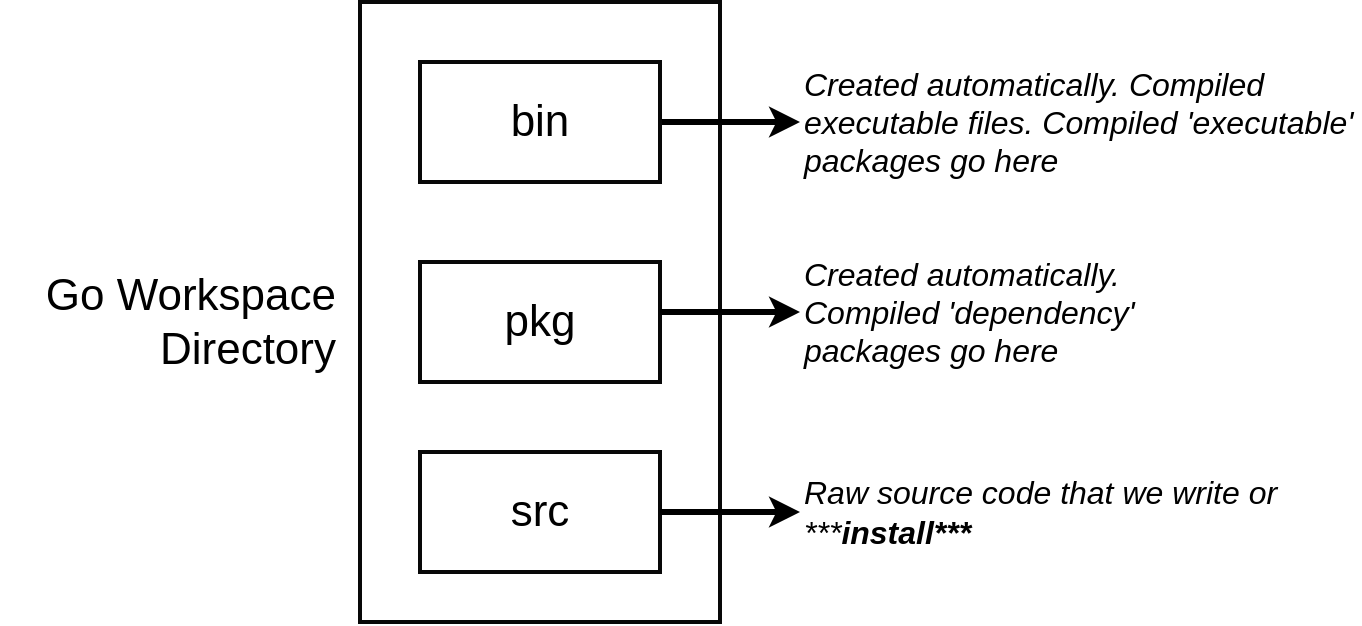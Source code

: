 <mxfile version="14.7.4" type="embed" pages="7"><diagram id="3233c1b6-2c7b-88a1-73f8-70aa1d5a9877" name="002 - workspace"><mxGraphModel dx="900" dy="727" grid="1" gridSize="10" guides="1" tooltips="1" connect="1" arrows="1" fold="1" page="1" pageScale="1" pageWidth="1100" pageHeight="850" background="#ffffff" math="0" shadow="0"><root><mxCell id="0"/><mxCell id="1" parent="0"/><mxCell id="2" value="" style="rounded=0;whiteSpace=wrap;html=1;shadow=0;labelBackgroundColor=none;strokeColor=#080808;strokeWidth=2;fillColor=#ffffff;fontSize=22;fontColor=#000000;align=center;" parent="1" vertex="1"><mxGeometry x="390" y="170" width="180" height="310" as="geometry"/></mxCell><mxCell id="3" value="Go Workspace Directory" style="text;html=1;strokeColor=none;fillColor=none;align=right;verticalAlign=middle;whiteSpace=wrap;rounded=0;shadow=0;labelBackgroundColor=none;fontSize=22;fontColor=#000000;" parent="1" vertex="1"><mxGeometry x="210" y="290" width="170" height="80" as="geometry"/></mxCell><mxCell id="4" style="edgeStyle=orthogonalEdgeStyle;rounded=0;html=1;exitX=1;exitY=0.5;startArrow=none;startFill=0;endArrow=classic;endFill=1;jettySize=auto;orthogonalLoop=1;strokeColor=#000000;strokeWidth=3;fontSize=22;fontColor=#000000;" parent="1" source="5" edge="1"><mxGeometry relative="1" as="geometry"><mxPoint x="610" y="230" as="targetPoint"/></mxGeometry></mxCell><mxCell id="5" value="bin" style="rounded=0;whiteSpace=wrap;html=1;shadow=0;labelBackgroundColor=none;strokeColor=#080808;strokeWidth=2;fillColor=#ffffff;fontSize=22;fontColor=#000000;align=center;" parent="1" vertex="1"><mxGeometry x="420" y="200" width="120" height="60" as="geometry"/></mxCell><mxCell id="6" value="pkg" style="rounded=0;whiteSpace=wrap;html=1;shadow=0;labelBackgroundColor=none;strokeColor=#080808;strokeWidth=2;fillColor=#ffffff;fontSize=22;fontColor=#000000;align=center;" parent="1" vertex="1"><mxGeometry x="420" y="300" width="120" height="60" as="geometry"/></mxCell><mxCell id="7" value="src" style="rounded=0;whiteSpace=wrap;html=1;shadow=0;labelBackgroundColor=none;strokeColor=#080808;strokeWidth=2;fillColor=#ffffff;fontSize=22;fontColor=#000000;align=center;" parent="1" vertex="1"><mxGeometry x="420" y="395" width="120" height="60" as="geometry"/></mxCell><mxCell id="8" value="Created automatically. Compiled executable files. Compiled 'executable' packages go here" style="text;html=1;strokeColor=none;fillColor=none;align=left;verticalAlign=middle;whiteSpace=wrap;rounded=0;shadow=0;labelBackgroundColor=none;fontSize=16;fontColor=#000000;fontStyle=2" parent="1" vertex="1"><mxGeometry x="610" y="190" width="280" height="80" as="geometry"/></mxCell><mxCell id="9" style="edgeStyle=orthogonalEdgeStyle;rounded=0;html=1;exitX=1;exitY=0.5;startArrow=none;startFill=0;endArrow=classic;endFill=1;jettySize=auto;orthogonalLoop=1;strokeColor=#000000;strokeWidth=3;fontSize=22;fontColor=#000000;" parent="1" edge="1"><mxGeometry relative="1" as="geometry"><mxPoint x="610" y="325" as="targetPoint"/><mxPoint x="540" y="325" as="sourcePoint"/></mxGeometry></mxCell><mxCell id="10" value="&lt;div&gt;Created automatically.&amp;nbsp;&lt;br&gt;&lt;/div&gt;Compiled 'dependency' packages go here" style="text;html=1;strokeColor=none;fillColor=none;align=left;verticalAlign=middle;whiteSpace=wrap;rounded=0;shadow=0;labelBackgroundColor=none;fontSize=16;fontColor=#000000;fontStyle=2" parent="1" vertex="1"><mxGeometry x="610" y="285" width="230" height="80" as="geometry"/></mxCell><mxCell id="11" style="edgeStyle=orthogonalEdgeStyle;rounded=0;html=1;exitX=1;exitY=0.5;startArrow=none;startFill=0;endArrow=classic;endFill=1;jettySize=auto;orthogonalLoop=1;strokeColor=#000000;strokeWidth=3;fontSize=22;fontColor=#000000;" parent="1" edge="1"><mxGeometry relative="1" as="geometry"><mxPoint x="610" y="425" as="targetPoint"/><mxPoint x="540" y="425" as="sourcePoint"/></mxGeometry></mxCell><mxCell id="12" value="Raw source code that we write or ***&lt;b&gt;install***&lt;/b&gt;" style="text;html=1;strokeColor=none;fillColor=none;align=left;verticalAlign=middle;whiteSpace=wrap;rounded=0;shadow=0;labelBackgroundColor=none;fontSize=16;fontColor=#000000;fontStyle=2" parent="1" vertex="1"><mxGeometry x="610" y="385" width="250" height="80" as="geometry"/></mxCell></root></mxGraphModel></diagram><diagram id="e0d3f1eb-597a-f011-8c1a-7b8f0dff4c7a" name="003 - osx gopath"><mxGraphModel dx="900" dy="727" grid="1" gridSize="10" guides="1" tooltips="1" connect="1" arrows="1" fold="1" page="1" pageScale="1" pageWidth="1100" pageHeight="850" background="#ffffff" math="0" shadow="0"><root><mxCell id="0"/><mxCell id="1" parent="0"/><mxCell id="2" value="~" style="rounded=0;whiteSpace=wrap;html=1;shadow=0;labelBackgroundColor=none;strokeColor=#080808;strokeWidth=2;fillColor=#ffffff;fontSize=42;fontColor=#000000;align=center;" parent="1" vertex="1"><mxGeometry x="320" y="110" width="120" height="60" as="geometry"/></mxCell><mxCell id="3" value="/" style="rounded=0;whiteSpace=wrap;html=1;shadow=0;labelBackgroundColor=none;strokeColor=#080808;strokeWidth=2;fillColor=#ffffff;fontSize=42;fontColor=#000000;align=center;" parent="1" vertex="1"><mxGeometry x="440" y="110" width="120" height="60" as="geometry"/></mxCell><mxCell id="4" value="go" style="rounded=0;whiteSpace=wrap;html=1;shadow=0;labelBackgroundColor=none;strokeColor=#080808;strokeWidth=2;fillColor=#ffffff;fontSize=42;fontColor=#000000;align=center;" parent="1" vertex="1"><mxGeometry x="560" y="110" width="120" height="60" as="geometry"/></mxCell><mxCell id="5" value="Tilde character. Shortcut to 'home' directory" style="text;html=1;strokeColor=none;fillColor=none;align=center;verticalAlign=middle;whiteSpace=wrap;rounded=0;shadow=0;labelBackgroundColor=none;fontSize=22;fontColor=#000000;" parent="1" vertex="1"><mxGeometry x="290" y="180" width="180" height="80" as="geometry"/></mxCell><mxCell id="6" value="On OSX, 'home' directory is usually '/Users/&amp;lt;username&amp;gt;'" style="text;html=1;strokeColor=none;fillColor=none;align=center;verticalAlign=middle;whiteSpace=wrap;rounded=0;shadow=0;labelBackgroundColor=none;fontSize=22;fontColor=#000000;fontStyle=2" parent="1" vertex="1"><mxGeometry x="330" y="300" width="330" height="80" as="geometry"/></mxCell></root></mxGraphModel></diagram><diagram id="cf2ae626-d158-5503-dd6c-eddec5f960ac" name="004 - src folder"><mxGraphModel dx="1030" dy="509" grid="1" gridSize="10" guides="1" tooltips="1" connect="1" arrows="1" fold="1" page="1" pageScale="1" pageWidth="1100" pageHeight="850" background="#ffffff" math="0" shadow="0"><root><mxCell id="0"/><mxCell id="1" parent="0"/><mxCell id="2" value="src" style="rounded=0;whiteSpace=wrap;html=1;shadow=0;labelBackgroundColor=none;strokeColor=#080808;strokeWidth=2;fillColor=#ffffff;fontSize=32;fontColor=#000000;align=center;" parent="1" vertex="1"><mxGeometry x="140" y="220" width="120" height="530" as="geometry"/></mxCell><mxCell id="3" value="github.com" style="rounded=0;whiteSpace=wrap;html=1;shadow=0;labelBackgroundColor=none;strokeColor=#080808;strokeWidth=2;fillColor=#ffffff;fontSize=32;fontColor=#000000;align=center;" parent="1" vertex="1"><mxGeometry x="260" y="220" width="220" height="350" as="geometry"/></mxCell><mxCell id="4" value="bitbucket.com" style="rounded=0;whiteSpace=wrap;html=1;shadow=0;labelBackgroundColor=none;strokeColor=#080808;strokeWidth=2;fillColor=#ffffff;fontSize=32;fontColor=#000000;align=center;" parent="1" vertex="1"><mxGeometry x="260" y="570" width="220" height="180" as="geometry"/></mxCell><mxCell id="5" value="stephengrider" style="rounded=0;whiteSpace=wrap;html=1;shadow=0;labelBackgroundColor=none;strokeColor=#080808;strokeWidth=2;fillColor=#ffffff;fontSize=32;fontColor=#000000;align=center;" parent="1" vertex="1"><mxGeometry x="480" y="220" width="250" height="170" as="geometry"/></mxCell><mxCell id="6" value="tim82" style="rounded=0;whiteSpace=wrap;html=1;shadow=0;labelBackgroundColor=none;strokeColor=#080808;strokeWidth=2;fillColor=#ffffff;fontSize=32;fontColor=#000000;align=center;" parent="1" vertex="1"><mxGeometry x="480" y="390" width="250" height="90" as="geometry"/></mxCell><mxCell id="7" value="otherGithubUser" style="rounded=0;whiteSpace=wrap;html=1;shadow=0;labelBackgroundColor=none;strokeColor=#080808;strokeWidth=2;fillColor=#ffffff;fontSize=32;fontColor=#000000;align=center;" parent="1" vertex="1"><mxGeometry x="480" y="480" width="250" height="90" as="geometry"/></mxCell><mxCell id="8" value="parsemystring" style="rounded=0;whiteSpace=wrap;html=1;shadow=0;labelBackgroundColor=none;strokeColor=#080808;strokeWidth=2;fillColor=#ffffff;fontSize=32;fontColor=#000000;align=center;" parent="1" vertex="1"><mxGeometry x="730" y="435" width="230" height="45" as="geometry"/></mxCell><mxCell id="9" value="pet_project" style="rounded=0;whiteSpace=wrap;html=1;shadow=0;labelBackgroundColor=none;strokeColor=#080808;strokeWidth=2;fillColor=#ffffff;fontSize=32;fontColor=#000000;align=center;" parent="1" vertex="1"><mxGeometry x="730" y="390" width="230" height="45" as="geometry"/></mxCell><mxCell id="10" value="other_project" style="rounded=0;whiteSpace=wrap;html=1;shadow=0;labelBackgroundColor=none;strokeColor=#080808;strokeWidth=2;fillColor=#ffffff;fontSize=32;fontColor=#000000;align=center;" parent="1" vertex="1"><mxGeometry x="730" y="525" width="230" height="45" as="geometry"/></mxCell><mxCell id="11" value="math_lib" style="rounded=0;whiteSpace=wrap;html=1;shadow=0;labelBackgroundColor=none;strokeColor=#080808;strokeWidth=2;fillColor=#ffffff;fontSize=32;fontColor=#000000;align=center;" parent="1" vertex="1"><mxGeometry x="730" y="480" width="230" height="45" as="geometry"/></mxCell><mxCell id="12" value="alexban" style="rounded=0;whiteSpace=wrap;html=1;shadow=0;labelBackgroundColor=none;strokeColor=#080808;strokeWidth=2;fillColor=#ffffff;fontSize=32;fontColor=#000000;align=center;" parent="1" vertex="1"><mxGeometry x="480" y="570" width="250" height="90" as="geometry"/></mxCell><mxCell id="13" value="paintlib" style="rounded=0;whiteSpace=wrap;html=1;shadow=0;labelBackgroundColor=none;strokeColor=#080808;strokeWidth=2;fillColor=#ffffff;fontSize=32;fontColor=#000000;align=center;" parent="1" vertex="1"><mxGeometry x="730" y="570" width="230" height="45" as="geometry"/></mxCell><mxCell id="14" value="myproject1" style="rounded=0;whiteSpace=wrap;html=1;shadow=0;labelBackgroundColor=none;strokeColor=#080808;strokeWidth=2;fillColor=#ffffff;fontSize=32;fontColor=#000000;align=center;" parent="1" vertex="1"><mxGeometry x="730" y="220" width="230" height="45" as="geometry"/></mxCell><mxCell id="15" value="myproject2" style="rounded=0;whiteSpace=wrap;html=1;shadow=0;labelBackgroundColor=none;strokeColor=#080808;strokeWidth=2;fillColor=#ffffff;fontSize=32;fontColor=#000000;align=center;" parent="1" vertex="1"><mxGeometry x="730" y="265" width="230" height="45" as="geometry"/></mxCell><mxCell id="16" value="root folder" style="text;html=1;strokeColor=none;fillColor=none;align=center;verticalAlign=middle;whiteSpace=wrap;rounded=0;shadow=0;labelBackgroundColor=none;fontSize=32;fontColor=#000000;" parent="1" vertex="1"><mxGeometry x="165" y="160" width="70" height="40" as="geometry"/></mxCell><mxCell id="17" value="provider folder" style="text;html=1;strokeColor=none;fillColor=none;align=center;verticalAlign=middle;whiteSpace=wrap;rounded=0;shadow=0;labelBackgroundColor=none;fontSize=32;fontColor=#000000;" parent="1" vertex="1"><mxGeometry x="335" y="160" width="70" height="40" as="geometry"/></mxCell><mxCell id="18" value="username on that service" style="text;html=1;strokeColor=none;fillColor=none;align=center;verticalAlign=middle;whiteSpace=wrap;rounded=0;shadow=0;labelBackgroundColor=none;fontSize=32;fontColor=#000000;" parent="1" vertex="1"><mxGeometry x="505" y="160" width="200" height="40" as="geometry"/></mxCell><mxCell id="19" value="package name" style="text;html=1;strokeColor=none;fillColor=none;align=center;verticalAlign=middle;whiteSpace=wrap;rounded=0;shadow=0;labelBackgroundColor=none;fontSize=32;fontColor=#000000;" parent="1" vertex="1"><mxGeometry x="745" y="160" width="200" height="40" as="geometry"/></mxCell></root></mxGraphModel></diagram><diagram id="e6b4782c-70b7-8ed8-7c85-af7c12f20c14" name="005 - src structure"><mxGraphModel dx="1030" dy="509" grid="1" gridSize="10" guides="1" tooltips="1" connect="1" arrows="1" fold="1" page="1" pageScale="1" pageWidth="1100" pageHeight="850" background="#ffffff" math="0" shadow="0"><root><mxCell id="0"/><mxCell id="1" parent="0"/><mxCell id="2" style="edgeStyle=orthogonalEdgeStyle;rounded=0;html=1;exitX=0.5;exitY=1;startArrow=none;startFill=0;endArrow=classic;endFill=1;jettySize=auto;orthogonalLoop=1;strokeColor=#000000;strokeWidth=3;fontSize=32;fontColor=#000000;" parent="1" source="3" edge="1"><mxGeometry relative="1" as="geometry"><mxPoint x="250" y="340" as="targetPoint"/></mxGeometry></mxCell><mxCell id="3" value="go" style="rounded=0;whiteSpace=wrap;html=1;shadow=0;labelBackgroundColor=none;strokeColor=#080808;strokeWidth=2;fillColor=#ffffff;fontSize=32;fontColor=#000000;align=center;" parent="1" vertex="1"><mxGeometry x="90" y="200" width="120" height="60" as="geometry"/></mxCell><mxCell id="4" style="edgeStyle=orthogonalEdgeStyle;rounded=0;html=1;exitX=0.5;exitY=1;startArrow=none;startFill=0;endArrow=classic;endFill=1;jettySize=auto;orthogonalLoop=1;strokeColor=#000000;strokeWidth=3;fontSize=32;fontColor=#000000;" parent="1" source="5" edge="1"><mxGeometry relative="1" as="geometry"><mxPoint x="310" y="340" as="targetPoint"/></mxGeometry></mxCell><mxCell id="5" value="src" style="rounded=0;whiteSpace=wrap;html=1;shadow=0;labelBackgroundColor=none;strokeColor=#080808;strokeWidth=2;fillColor=#ffffff;fontSize=32;fontColor=#000000;align=center;" parent="1" vertex="1"><mxGeometry x="210" y="200" width="120" height="60" as="geometry"/></mxCell><mxCell id="6" style="edgeStyle=orthogonalEdgeStyle;rounded=0;html=1;exitX=0.5;exitY=1;startArrow=none;startFill=0;endArrow=classic;endFill=1;jettySize=auto;orthogonalLoop=1;strokeColor=#000000;strokeWidth=3;fontSize=32;fontColor=#000000;" parent="1" source="7" edge="1"><mxGeometry relative="1" as="geometry"><mxPoint x="420" y="340" as="targetPoint"/></mxGeometry></mxCell><mxCell id="7" value="&amp;lt;provider&amp;gt;" style="rounded=0;whiteSpace=wrap;html=1;shadow=0;labelBackgroundColor=none;strokeColor=#080808;strokeWidth=2;fillColor=#ffffff;fontSize=32;fontColor=#000000;align=center;" parent="1" vertex="1"><mxGeometry x="330" y="200" width="180" height="60" as="geometry"/></mxCell><mxCell id="8" style="edgeStyle=orthogonalEdgeStyle;rounded=0;html=1;exitX=0.5;exitY=1;startArrow=none;startFill=0;endArrow=classic;endFill=1;jettySize=auto;orthogonalLoop=1;strokeColor=#000000;strokeWidth=3;fontSize=32;fontColor=#000000;" parent="1" source="9" edge="1"><mxGeometry relative="1" as="geometry"><mxPoint x="560" y="340" as="targetPoint"/></mxGeometry></mxCell><mxCell id="9" value="&amp;lt;username&amp;gt;" style="rounded=0;whiteSpace=wrap;html=1;shadow=0;labelBackgroundColor=none;strokeColor=#080808;strokeWidth=2;fillColor=#ffffff;fontSize=32;fontColor=#000000;align=center;" parent="1" vertex="1"><mxGeometry x="510" y="200" width="190" height="60" as="geometry"/></mxCell><mxCell id="10" style="edgeStyle=orthogonalEdgeStyle;rounded=0;html=1;exitX=0.5;exitY=1;startArrow=none;startFill=0;endArrow=classic;endFill=1;jettySize=auto;orthogonalLoop=1;strokeColor=#000000;strokeWidth=3;fontSize=32;fontColor=#000000;" parent="1" source="11" target="12" edge="1"><mxGeometry relative="1" as="geometry"><mxPoint x="660" y="330" as="targetPoint"/><Array as="points"><mxPoint x="840" y="300"/><mxPoint x="660" y="300"/></Array></mxGeometry></mxCell><mxCell id="11" value="&amp;lt;package name&amp;gt;" style="rounded=0;whiteSpace=wrap;html=1;shadow=0;labelBackgroundColor=none;strokeColor=#080808;strokeWidth=2;fillColor=#ffffff;fontSize=32;fontColor=#000000;align=center;" parent="1" vertex="1"><mxGeometry x="700" y="200" width="280" height="60" as="geometry"/></mxCell><mxCell id="12" value="/go/src/github.com/astaxie/beego" style="text;html=1;strokeColor=none;fillColor=none;align=center;verticalAlign=middle;whiteSpace=wrap;rounded=0;shadow=0;labelBackgroundColor=none;fontSize=32;fontColor=#000000;" parent="1" vertex="1"><mxGeometry x="150" y="350" width="630" height="20" as="geometry"/></mxCell></root></mxGraphModel></diagram><diagram id="5e955d71-f342-d6b8-284a-2bd92bf3c119" name="006 - example"><mxGraphModel dx="1030" dy="509" grid="1" gridSize="10" guides="1" tooltips="1" connect="1" arrows="1" fold="1" page="1" pageScale="1" pageWidth="1100" pageHeight="850" background="#ffffff" math="0" shadow="0"><root><mxCell id="0"/><mxCell id="1" parent="0"/><mxCell id="2" value="github.com" style="rounded=0;whiteSpace=wrap;html=1;shadow=0;labelBackgroundColor=none;strokeColor=#080808;strokeWidth=2;fillColor=#ffffff;fontSize=22;fontColor=#000000;align=center;" parent="1" vertex="1"><mxGeometry x="590" y="260" width="150" height="60" as="geometry"/></mxCell><mxCell id="3" value="Where in 'src' folder would I put a package called 'helloworld'? The package currently hosted at github.com" style="text;html=1;strokeColor=none;fillColor=none;align=center;verticalAlign=middle;whiteSpace=wrap;rounded=0;shadow=0;labelBackgroundColor=none;fontSize=32;fontColor=#000000;fontStyle=1" parent="1" vertex="1"><mxGeometry x="243" y="110" width="615" height="130" as="geometry"/></mxCell><mxCell id="4" value="Provider, or host of my package, is" style="text;html=1;strokeColor=none;fillColor=none;align=center;verticalAlign=middle;whiteSpace=wrap;rounded=0;shadow=0;labelBackgroundColor=none;fontSize=22;fontColor=#000000;" parent="1" vertex="1"><mxGeometry x="355" y="265" width="215" height="50" as="geometry"/></mxCell><mxCell id="5" value="stephengrider" style="rounded=0;whiteSpace=wrap;html=1;shadow=0;labelBackgroundColor=none;strokeColor=#080808;strokeWidth=2;fillColor=#ffffff;fontSize=22;fontColor=#000000;align=center;" parent="1" vertex="1"><mxGeometry x="590" y="350" width="150" height="60" as="geometry"/></mxCell><mxCell id="6" value="My username on github.com is" style="text;html=1;strokeColor=none;fillColor=none;align=center;verticalAlign=middle;whiteSpace=wrap;rounded=0;shadow=0;labelBackgroundColor=none;fontSize=22;fontColor=#000000;" parent="1" vertex="1"><mxGeometry x="355" y="355" width="215" height="50" as="geometry"/></mxCell><mxCell id="7" value="helloworld" style="rounded=0;whiteSpace=wrap;html=1;shadow=0;labelBackgroundColor=none;strokeColor=#080808;strokeWidth=2;fillColor=#ffffff;fontSize=22;fontColor=#000000;align=center;" parent="1" vertex="1"><mxGeometry x="590" y="440" width="150" height="60" as="geometry"/></mxCell><mxCell id="8" value="My package name is" style="text;html=1;strokeColor=none;fillColor=none;align=center;verticalAlign=middle;whiteSpace=wrap;rounded=0;shadow=0;labelBackgroundColor=none;fontSize=22;fontColor=#000000;" parent="1" vertex="1"><mxGeometry x="355" y="445" width="215" height="50" as="geometry"/></mxCell></root></mxGraphModel></diagram><diagram id="1e45d81b-0806-1dd8-842f-d9ed409d1c0e" name="007 - structure"><mxGraphModel dx="1101" dy="509" grid="1" gridSize="10" guides="1" tooltips="1" connect="1" arrows="1" fold="1" page="1" pageScale="1" pageWidth="1100" pageHeight="850" background="#ffffff" math="0" shadow="0"><root><mxCell id="0"/><mxCell id="1" parent="0"/><mxCell id="2" value="goworkspace" style="rounded=0;whiteSpace=wrap;html=1;shadow=0;labelBackgroundColor=none;strokeColor=#080808;strokeWidth=2;fillColor=#ffffff;fontSize=32;fontColor=#000000;align=center;" parent="1" vertex="1"><mxGeometry x="60" y="125" width="210" height="60" as="geometry"/></mxCell><mxCell id="3" value="src" style="rounded=0;whiteSpace=wrap;html=1;shadow=0;labelBackgroundColor=none;strokeColor=#080808;strokeWidth=2;fillColor=#ffffff;fontSize=32;fontColor=#000000;align=center;" parent="1" vertex="1"><mxGeometry x="105" y="185" width="165" height="60" as="geometry"/></mxCell><mxCell id="4" style="edgeStyle=orthogonalEdgeStyle;rounded=0;html=1;exitX=1;exitY=0.5;entryX=0;entryY=0.5;startArrow=none;startFill=0;endArrow=classic;endFill=1;jettySize=auto;orthogonalLoop=1;strokeColor=#000000;strokeWidth=3;fontSize=22;fontColor=#000000;" parent="1" source="5" target="12" edge="1"><mxGeometry relative="1" as="geometry"/></mxCell><mxCell id="5" value="&amp;lt;provider&amp;gt;" style="rounded=0;whiteSpace=wrap;html=1;shadow=0;labelBackgroundColor=none;strokeColor=#080808;strokeWidth=2;fillColor=#ffffff;fontSize=32;fontColor=#000000;align=center;" parent="1" vertex="1"><mxGeometry x="140" y="245" width="180" height="60" as="geometry"/></mxCell><mxCell id="6" style="edgeStyle=orthogonalEdgeStyle;rounded=0;html=1;exitX=1;exitY=0.5;startArrow=none;startFill=0;endArrow=classic;endFill=1;jettySize=auto;orthogonalLoop=1;strokeColor=#000000;strokeWidth=3;fontSize=22;fontColor=#000000;" parent="1" source="7" target="13" edge="1"><mxGeometry relative="1" as="geometry"/></mxCell><mxCell id="7" value="&amp;lt;username&amp;gt;" style="rounded=0;whiteSpace=wrap;html=1;shadow=0;labelBackgroundColor=none;strokeColor=#080808;strokeWidth=2;fillColor=#ffffff;fontSize=32;fontColor=#000000;align=center;" parent="1" vertex="1"><mxGeometry x="175" y="305" width="190" height="60" as="geometry"/></mxCell><mxCell id="8" style="edgeStyle=orthogonalEdgeStyle;rounded=0;html=1;exitX=1;exitY=0.5;startArrow=none;startFill=0;endArrow=classic;endFill=1;jettySize=auto;orthogonalLoop=1;strokeColor=#000000;strokeWidth=3;fontSize=22;fontColor=#000000;" parent="1" source="9" target="14" edge="1"><mxGeometry relative="1" as="geometry"/></mxCell><mxCell id="9" value="&amp;lt;package name&amp;gt;" style="rounded=0;whiteSpace=wrap;html=1;shadow=0;labelBackgroundColor=none;strokeColor=#080808;strokeWidth=2;fillColor=#ffffff;fontSize=32;fontColor=#000000;align=center;" parent="1" vertex="1"><mxGeometry x="210" y="365" width="280" height="60" as="geometry"/></mxCell><mxCell id="10" value="goworkspace" style="rounded=0;whiteSpace=wrap;html=1;shadow=0;labelBackgroundColor=none;strokeColor=#080808;strokeWidth=2;fillColor=#ffffff;fontSize=32;fontColor=#000000;align=center;" parent="1" vertex="1"><mxGeometry x="630" y="125" width="210" height="60" as="geometry"/></mxCell><mxCell id="11" value="src" style="rounded=0;whiteSpace=wrap;html=1;shadow=0;labelBackgroundColor=none;strokeColor=#080808;strokeWidth=2;fillColor=#ffffff;fontSize=32;fontColor=#000000;align=center;" parent="1" vertex="1"><mxGeometry x="675" y="185" width="165" height="60" as="geometry"/></mxCell><mxCell id="12" value="github.com" style="rounded=0;whiteSpace=wrap;html=1;shadow=0;labelBackgroundColor=none;strokeColor=#080808;strokeWidth=2;fillColor=#ffffff;fontSize=32;fontColor=#000000;align=center;" parent="1" vertex="1"><mxGeometry x="710" y="245" width="180" height="60" as="geometry"/></mxCell><mxCell id="13" value="stephengrider" style="rounded=0;whiteSpace=wrap;html=1;shadow=0;labelBackgroundColor=none;strokeColor=#080808;strokeWidth=2;fillColor=#ffffff;fontSize=32;fontColor=#000000;align=center;" parent="1" vertex="1"><mxGeometry x="745" y="305" width="205" height="60" as="geometry"/></mxCell><mxCell id="14" value="helloworld" style="rounded=0;whiteSpace=wrap;html=1;shadow=0;labelBackgroundColor=none;strokeColor=#080808;strokeWidth=2;fillColor=#ffffff;fontSize=32;fontColor=#000000;align=center;" parent="1" vertex="1"><mxGeometry x="780" y="365" width="280" height="60" as="geometry"/></mxCell></root></mxGraphModel></diagram><diagram id="e5e59ee0-9267-b19b-ca7d-11afa16963dd" name="008 - cards"><mxGraphModel dx="1101" dy="509" grid="1" gridSize="10" guides="1" tooltips="1" connect="1" arrows="1" fold="1" page="1" pageScale="1" pageWidth="1100" pageHeight="850" background="#ffffff" math="0" shadow="0"><root><mxCell id="0"/><mxCell id="1" parent="0"/></root></mxGraphModel></diagram></mxfile>